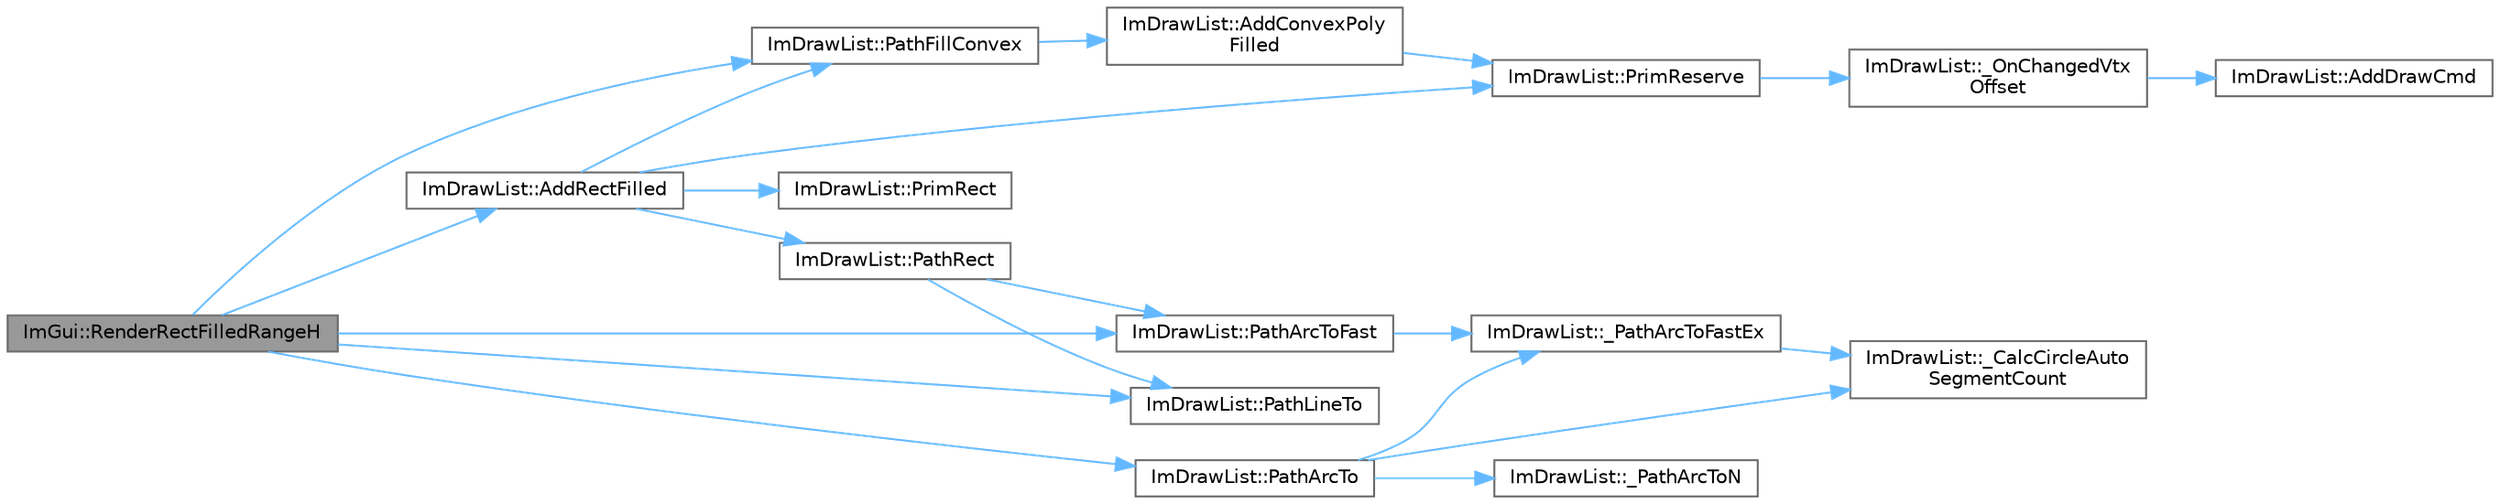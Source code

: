digraph "ImGui::RenderRectFilledRangeH"
{
 // LATEX_PDF_SIZE
  bgcolor="transparent";
  edge [fontname=Helvetica,fontsize=10,labelfontname=Helvetica,labelfontsize=10];
  node [fontname=Helvetica,fontsize=10,shape=box,height=0.2,width=0.4];
  rankdir="LR";
  Node1 [id="Node000001",label="ImGui::RenderRectFilledRangeH",height=0.2,width=0.4,color="gray40", fillcolor="grey60", style="filled", fontcolor="black",tooltip=" "];
  Node1 -> Node2 [id="edge1_Node000001_Node000002",color="steelblue1",style="solid",tooltip=" "];
  Node2 [id="Node000002",label="ImDrawList::AddRectFilled",height=0.2,width=0.4,color="grey40", fillcolor="white", style="filled",URL="$struct_im_draw_list.html#a6b16ab764160b0251d2e7b3bd08c1ffc",tooltip=" "];
  Node2 -> Node3 [id="edge2_Node000002_Node000003",color="steelblue1",style="solid",tooltip=" "];
  Node3 [id="Node000003",label="ImDrawList::PathFillConvex",height=0.2,width=0.4,color="grey40", fillcolor="white", style="filled",URL="$struct_im_draw_list.html#aea9301cb99ebf4b27f5d3959017567c9",tooltip=" "];
  Node3 -> Node4 [id="edge3_Node000003_Node000004",color="steelblue1",style="solid",tooltip=" "];
  Node4 [id="Node000004",label="ImDrawList::AddConvexPoly\lFilled",height=0.2,width=0.4,color="grey40", fillcolor="white", style="filled",URL="$struct_im_draw_list.html#ad2accc0a74845b08bd0e6fae6183d6d0",tooltip=" "];
  Node4 -> Node5 [id="edge4_Node000004_Node000005",color="steelblue1",style="solid",tooltip=" "];
  Node5 [id="Node000005",label="ImDrawList::PrimReserve",height=0.2,width=0.4,color="grey40", fillcolor="white", style="filled",URL="$struct_im_draw_list.html#a879aa38dbfb0344e3e023d65c002c7d7",tooltip=" "];
  Node5 -> Node6 [id="edge5_Node000005_Node000006",color="steelblue1",style="solid",tooltip=" "];
  Node6 [id="Node000006",label="ImDrawList::_OnChangedVtx\lOffset",height=0.2,width=0.4,color="grey40", fillcolor="white", style="filled",URL="$struct_im_draw_list.html#a7f2e315f147acd8b555d86d1557659cc",tooltip=" "];
  Node6 -> Node7 [id="edge6_Node000006_Node000007",color="steelblue1",style="solid",tooltip=" "];
  Node7 [id="Node000007",label="ImDrawList::AddDrawCmd",height=0.2,width=0.4,color="grey40", fillcolor="white", style="filled",URL="$struct_im_draw_list.html#a846714bb0321c6f1f908767abc8559e6",tooltip=" "];
  Node2 -> Node8 [id="edge7_Node000002_Node000008",color="steelblue1",style="solid",tooltip=" "];
  Node8 [id="Node000008",label="ImDrawList::PathRect",height=0.2,width=0.4,color="grey40", fillcolor="white", style="filled",URL="$struct_im_draw_list.html#a2251eb264ed8b17a253c409787375053",tooltip=" "];
  Node8 -> Node9 [id="edge8_Node000008_Node000009",color="steelblue1",style="solid",tooltip=" "];
  Node9 [id="Node000009",label="ImDrawList::PathArcToFast",height=0.2,width=0.4,color="grey40", fillcolor="white", style="filled",URL="$struct_im_draw_list.html#a6d307c6de1a6522e76fa410e8fe96fcc",tooltip=" "];
  Node9 -> Node10 [id="edge9_Node000009_Node000010",color="steelblue1",style="solid",tooltip=" "];
  Node10 [id="Node000010",label="ImDrawList::_PathArcToFastEx",height=0.2,width=0.4,color="grey40", fillcolor="white", style="filled",URL="$struct_im_draw_list.html#ac25f3a7693ed13ba2dac455675be8654",tooltip=" "];
  Node10 -> Node11 [id="edge10_Node000010_Node000011",color="steelblue1",style="solid",tooltip=" "];
  Node11 [id="Node000011",label="ImDrawList::_CalcCircleAuto\lSegmentCount",height=0.2,width=0.4,color="grey40", fillcolor="white", style="filled",URL="$struct_im_draw_list.html#a52afa32aaab6d581cda90dc5d8726ed6",tooltip=" "];
  Node8 -> Node12 [id="edge11_Node000008_Node000012",color="steelblue1",style="solid",tooltip=" "];
  Node12 [id="Node000012",label="ImDrawList::PathLineTo",height=0.2,width=0.4,color="grey40", fillcolor="white", style="filled",URL="$struct_im_draw_list.html#a828d944325ed58d8b57abd3647bffaaf",tooltip=" "];
  Node2 -> Node13 [id="edge12_Node000002_Node000013",color="steelblue1",style="solid",tooltip=" "];
  Node13 [id="Node000013",label="ImDrawList::PrimRect",height=0.2,width=0.4,color="grey40", fillcolor="white", style="filled",URL="$struct_im_draw_list.html#ae2be093563f1d20b8190b7c423113925",tooltip=" "];
  Node2 -> Node5 [id="edge13_Node000002_Node000005",color="steelblue1",style="solid",tooltip=" "];
  Node1 -> Node14 [id="edge14_Node000001_Node000014",color="steelblue1",style="solid",tooltip=" "];
  Node14 [id="Node000014",label="ImDrawList::PathArcTo",height=0.2,width=0.4,color="grey40", fillcolor="white", style="filled",URL="$struct_im_draw_list.html#af86073403f1557cccb4ff45dfad0a74a",tooltip=" "];
  Node14 -> Node11 [id="edge15_Node000014_Node000011",color="steelblue1",style="solid",tooltip=" "];
  Node14 -> Node10 [id="edge16_Node000014_Node000010",color="steelblue1",style="solid",tooltip=" "];
  Node14 -> Node15 [id="edge17_Node000014_Node000015",color="steelblue1",style="solid",tooltip=" "];
  Node15 [id="Node000015",label="ImDrawList::_PathArcToN",height=0.2,width=0.4,color="grey40", fillcolor="white", style="filled",URL="$struct_im_draw_list.html#a855fcd28cd12b81975e8a61ea2e80e96",tooltip=" "];
  Node1 -> Node9 [id="edge18_Node000001_Node000009",color="steelblue1",style="solid",tooltip=" "];
  Node1 -> Node3 [id="edge19_Node000001_Node000003",color="steelblue1",style="solid",tooltip=" "];
  Node1 -> Node12 [id="edge20_Node000001_Node000012",color="steelblue1",style="solid",tooltip=" "];
}
